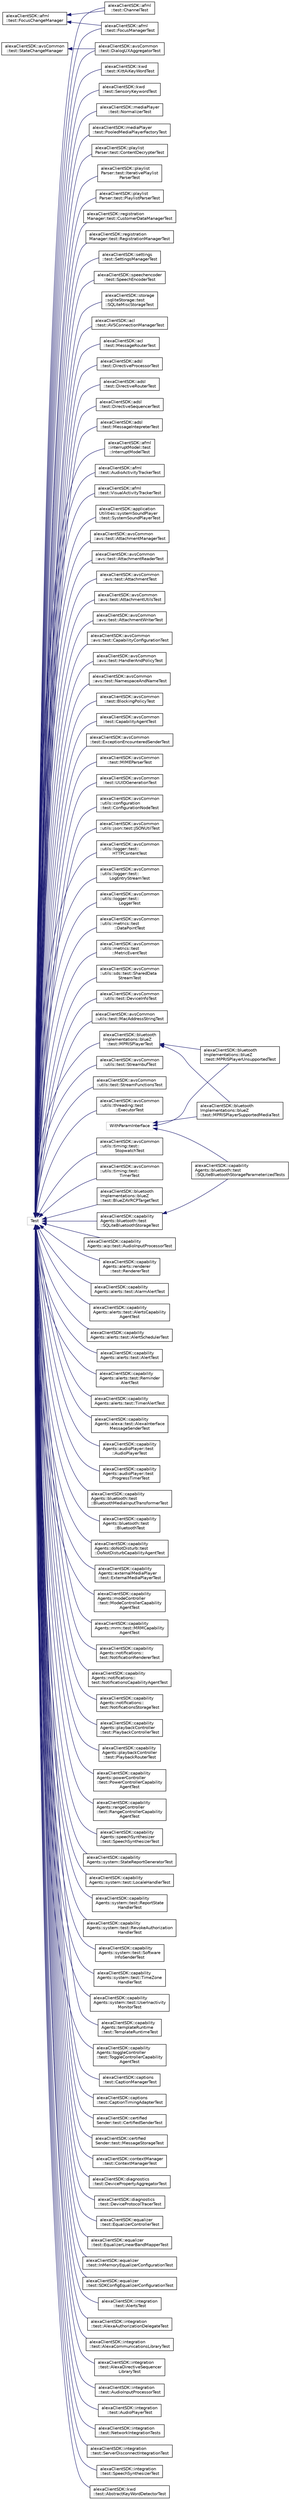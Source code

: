 digraph "Graphical Class Hierarchy"
{
  edge [fontname="Helvetica",fontsize="10",labelfontname="Helvetica",labelfontsize="10"];
  node [fontname="Helvetica",fontsize="10",shape=record];
  rankdir="LR";
  Node700 [label="alexaClientSDK::afml\l::test::FocusChangeManager",height=0.2,width=0.4,color="black", fillcolor="white", style="filled",URL="$classalexa_client_s_d_k_1_1afml_1_1test_1_1_focus_change_manager.html",tooltip="Manages testing focus changes. "];
  Node700 -> Node94 [dir="back",color="midnightblue",fontsize="10",style="solid",fontname="Helvetica"];
  Node94 [label="alexaClientSDK::afml\l::test::ChannelTest",height=0.2,width=0.4,color="black", fillcolor="white", style="filled",URL="$classalexa_client_s_d_k_1_1afml_1_1test_1_1_channel_test.html",tooltip="Test fixture for testing Channel. "];
  Node700 -> Node95 [dir="back",color="midnightblue",fontsize="10",style="solid",fontname="Helvetica"];
  Node95 [label="alexaClientSDK::afml\l::test::FocusManagerTest",height=0.2,width=0.4,color="black", fillcolor="white", style="filled",URL="$classalexa_client_s_d_k_1_1afml_1_1test_1_1_focus_manager_test.html",tooltip="Test fixture for testing FocusManager. "];
  Node258 [label="alexaClientSDK::avsCommon\l::test::StateChangeManager",height=0.2,width=0.4,color="black", fillcolor="white", style="filled",URL="$classalexa_client_s_d_k_1_1avs_common_1_1test_1_1_state_change_manager.html",tooltip="Manages testing state changes. "];
  Node258 -> Node108 [dir="back",color="midnightblue",fontsize="10",style="solid",fontname="Helvetica"];
  Node108 [label="alexaClientSDK::avsCommon\l::test::DialogUXAggregatorTest",height=0.2,width=0.4,color="black", fillcolor="white", style="filled",URL="$classalexa_client_s_d_k_1_1avs_common_1_1test_1_1_dialog_u_x_aggregator_test.html",tooltip="Test fixture for testing DialogUXStateAggregator. "];
  Node85 [label="Test",height=0.2,width=0.4,color="grey75", fillcolor="white", style="filled"];
  Node85 -> Node86 [dir="back",color="midnightblue",fontsize="10",style="solid",fontname="Helvetica"];
  Node86 [label="alexaClientSDK::acl\l::test::AVSConnectionManagerTest",height=0.2,width=0.4,color="black", fillcolor="white", style="filled",URL="$classalexa_client_s_d_k_1_1acl_1_1test_1_1_a_v_s_connection_manager_test.html",tooltip="Test harness for AVSConnectionManager class. "];
  Node85 -> Node87 [dir="back",color="midnightblue",fontsize="10",style="solid",fontname="Helvetica"];
  Node87 [label="alexaClientSDK::acl\l::test::MessageRouterTest",height=0.2,width=0.4,color="black", fillcolor="white", style="filled",URL="$classalexa_client_s_d_k_1_1acl_1_1test_1_1_message_router_test.html"];
  Node85 -> Node88 [dir="back",color="midnightblue",fontsize="10",style="solid",fontname="Helvetica"];
  Node88 [label="alexaClientSDK::adsl\l::test::DirectiveProcessorTest",height=0.2,width=0.4,color="black", fillcolor="white", style="filled",URL="$classalexa_client_s_d_k_1_1adsl_1_1test_1_1_directive_processor_test.html"];
  Node85 -> Node89 [dir="back",color="midnightblue",fontsize="10",style="solid",fontname="Helvetica"];
  Node89 [label="alexaClientSDK::adsl\l::test::DirectiveRouterTest",height=0.2,width=0.4,color="black", fillcolor="white", style="filled",URL="$classalexa_client_s_d_k_1_1adsl_1_1test_1_1_directive_router_test.html"];
  Node85 -> Node90 [dir="back",color="midnightblue",fontsize="10",style="solid",fontname="Helvetica"];
  Node90 [label="alexaClientSDK::adsl\l::test::DirectiveSequencerTest",height=0.2,width=0.4,color="black", fillcolor="white", style="filled",URL="$classalexa_client_s_d_k_1_1adsl_1_1test_1_1_directive_sequencer_test.html",tooltip="DirectiveSequencerTest. "];
  Node85 -> Node91 [dir="back",color="midnightblue",fontsize="10",style="solid",fontname="Helvetica"];
  Node91 [label="alexaClientSDK::adsl\l::test::MessageIntepreterTest",height=0.2,width=0.4,color="black", fillcolor="white", style="filled",URL="$classalexa_client_s_d_k_1_1adsl_1_1test_1_1_message_intepreter_test.html"];
  Node85 -> Node92 [dir="back",color="midnightblue",fontsize="10",style="solid",fontname="Helvetica"];
  Node92 [label="alexaClientSDK::afml\l::interruptModel::test\l::InterruptModelTest",height=0.2,width=0.4,color="black", fillcolor="white", style="filled",URL="$classalexa_client_s_d_k_1_1afml_1_1interrupt_model_1_1test_1_1_interrupt_model_test.html"];
  Node85 -> Node93 [dir="back",color="midnightblue",fontsize="10",style="solid",fontname="Helvetica"];
  Node93 [label="alexaClientSDK::afml\l::test::AudioActivityTrackerTest",height=0.2,width=0.4,color="black", fillcolor="white", style="filled",URL="$classalexa_client_s_d_k_1_1afml_1_1test_1_1_audio_activity_tracker_test.html"];
  Node85 -> Node94 [dir="back",color="midnightblue",fontsize="10",style="solid",fontname="Helvetica"];
  Node85 -> Node95 [dir="back",color="midnightblue",fontsize="10",style="solid",fontname="Helvetica"];
  Node85 -> Node96 [dir="back",color="midnightblue",fontsize="10",style="solid",fontname="Helvetica"];
  Node96 [label="alexaClientSDK::afml\l::test::VisualActivityTrackerTest",height=0.2,width=0.4,color="black", fillcolor="white", style="filled",URL="$classalexa_client_s_d_k_1_1afml_1_1test_1_1_visual_activity_tracker_test.html",tooltip="Test harness for VisualActivityTrackerTest class. "];
  Node85 -> Node97 [dir="back",color="midnightblue",fontsize="10",style="solid",fontname="Helvetica"];
  Node97 [label="alexaClientSDK::application\lUtilities::systemSoundPlayer\l::test::SystemSoundPlayerTest",height=0.2,width=0.4,color="black", fillcolor="white", style="filled",URL="$classalexa_client_s_d_k_1_1application_utilities_1_1system_sound_player_1_1test_1_1_system_sound_player_test.html"];
  Node85 -> Node98 [dir="back",color="midnightblue",fontsize="10",style="solid",fontname="Helvetica"];
  Node98 [label="alexaClientSDK::avsCommon\l::avs::test::AttachmentManagerTest",height=0.2,width=0.4,color="black", fillcolor="white", style="filled",URL="$classalexa_client_s_d_k_1_1avs_common_1_1avs_1_1test_1_1_attachment_manager_test.html"];
  Node85 -> Node99 [dir="back",color="midnightblue",fontsize="10",style="solid",fontname="Helvetica"];
  Node99 [label="alexaClientSDK::avsCommon\l::avs::test::AttachmentReaderTest",height=0.2,width=0.4,color="black", fillcolor="white", style="filled",URL="$classalexa_client_s_d_k_1_1avs_common_1_1avs_1_1test_1_1_attachment_reader_test.html"];
  Node85 -> Node100 [dir="back",color="midnightblue",fontsize="10",style="solid",fontname="Helvetica"];
  Node100 [label="alexaClientSDK::avsCommon\l::avs::test::AttachmentTest",height=0.2,width=0.4,color="black", fillcolor="white", style="filled",URL="$classalexa_client_s_d_k_1_1avs_common_1_1avs_1_1test_1_1_attachment_test.html"];
  Node85 -> Node101 [dir="back",color="midnightblue",fontsize="10",style="solid",fontname="Helvetica"];
  Node101 [label="alexaClientSDK::avsCommon\l::avs::test::AttachmentUtilsTest",height=0.2,width=0.4,color="black", fillcolor="white", style="filled",URL="$classalexa_client_s_d_k_1_1avs_common_1_1avs_1_1test_1_1_attachment_utils_test.html"];
  Node85 -> Node102 [dir="back",color="midnightblue",fontsize="10",style="solid",fontname="Helvetica"];
  Node102 [label="alexaClientSDK::avsCommon\l::avs::test::AttachmentWriterTest",height=0.2,width=0.4,color="black", fillcolor="white", style="filled",URL="$classalexa_client_s_d_k_1_1avs_common_1_1avs_1_1test_1_1_attachment_writer_test.html"];
  Node85 -> Node103 [dir="back",color="midnightblue",fontsize="10",style="solid",fontname="Helvetica"];
  Node103 [label="alexaClientSDK::avsCommon\l::avs::test::CapabilityConfigurationTest",height=0.2,width=0.4,color="black", fillcolor="white", style="filled",URL="$classalexa_client_s_d_k_1_1avs_common_1_1avs_1_1test_1_1_capability_configuration_test.html"];
  Node85 -> Node104 [dir="back",color="midnightblue",fontsize="10",style="solid",fontname="Helvetica"];
  Node104 [label="alexaClientSDK::avsCommon\l::avs::test::HandlerAndPolicyTest",height=0.2,width=0.4,color="black", fillcolor="white", style="filled",URL="$classalexa_client_s_d_k_1_1avs_common_1_1avs_1_1test_1_1_handler_and_policy_test.html"];
  Node85 -> Node105 [dir="back",color="midnightblue",fontsize="10",style="solid",fontname="Helvetica"];
  Node105 [label="alexaClientSDK::avsCommon\l::avs::test::NamespaceAndNameTest",height=0.2,width=0.4,color="black", fillcolor="white", style="filled",URL="$classalexa_client_s_d_k_1_1avs_common_1_1avs_1_1test_1_1_namespace_and_name_test.html",tooltip="NamespaceAndNameTest. "];
  Node85 -> Node106 [dir="back",color="midnightblue",fontsize="10",style="solid",fontname="Helvetica"];
  Node106 [label="alexaClientSDK::avsCommon\l::test::BlockingPolicyTest",height=0.2,width=0.4,color="black", fillcolor="white", style="filled",URL="$classalexa_client_s_d_k_1_1avs_common_1_1test_1_1_blocking_policy_test.html"];
  Node85 -> Node107 [dir="back",color="midnightblue",fontsize="10",style="solid",fontname="Helvetica"];
  Node107 [label="alexaClientSDK::avsCommon\l::test::CapabilityAgentTest",height=0.2,width=0.4,color="black", fillcolor="white", style="filled",URL="$classalexa_client_s_d_k_1_1avs_common_1_1test_1_1_capability_agent_test.html"];
  Node85 -> Node108 [dir="back",color="midnightblue",fontsize="10",style="solid",fontname="Helvetica"];
  Node85 -> Node109 [dir="back",color="midnightblue",fontsize="10",style="solid",fontname="Helvetica"];
  Node109 [label="alexaClientSDK::avsCommon\l::test::ExceptionEncounteredSenderTest",height=0.2,width=0.4,color="black", fillcolor="white", style="filled",URL="$classalexa_client_s_d_k_1_1avs_common_1_1test_1_1_exception_encountered_sender_test.html",tooltip="Test harness for ExceptionEncounteredSender class. "];
  Node85 -> Node110 [dir="back",color="midnightblue",fontsize="10",style="solid",fontname="Helvetica"];
  Node110 [label="alexaClientSDK::avsCommon\l::test::MIMEParserTest",height=0.2,width=0.4,color="black", fillcolor="white", style="filled",URL="$classalexa_client_s_d_k_1_1avs_common_1_1test_1_1_m_i_m_e_parser_test.html"];
  Node85 -> Node111 [dir="back",color="midnightblue",fontsize="10",style="solid",fontname="Helvetica"];
  Node111 [label="alexaClientSDK::avsCommon\l::test::UUIDGenerationTest",height=0.2,width=0.4,color="black", fillcolor="white", style="filled",URL="$classalexa_client_s_d_k_1_1avs_common_1_1test_1_1_u_u_i_d_generation_test.html"];
  Node85 -> Node112 [dir="back",color="midnightblue",fontsize="10",style="solid",fontname="Helvetica"];
  Node112 [label="alexaClientSDK::avsCommon\l::utils::configuration\l::test::ConfigurationNodeTest",height=0.2,width=0.4,color="black", fillcolor="white", style="filled",URL="$classalexa_client_s_d_k_1_1avs_common_1_1utils_1_1configuration_1_1test_1_1_configuration_node_test.html"];
  Node85 -> Node113 [dir="back",color="midnightblue",fontsize="10",style="solid",fontname="Helvetica"];
  Node113 [label="alexaClientSDK::avsCommon\l::utils::json::test::JSONUtilTest",height=0.2,width=0.4,color="black", fillcolor="white", style="filled",URL="$classalexa_client_s_d_k_1_1avs_common_1_1utils_1_1json_1_1test_1_1_j_s_o_n_util_test.html",tooltip="Define test fixture for testing AVSMessage. "];
  Node85 -> Node114 [dir="back",color="midnightblue",fontsize="10",style="solid",fontname="Helvetica"];
  Node114 [label="alexaClientSDK::avsCommon\l::utils::logger::test::\lHTTPContentTest",height=0.2,width=0.4,color="black", fillcolor="white", style="filled",URL="$classalexa_client_s_d_k_1_1avs_common_1_1utils_1_1logger_1_1test_1_1_h_t_t_p_content_test.html"];
  Node85 -> Node115 [dir="back",color="midnightblue",fontsize="10",style="solid",fontname="Helvetica"];
  Node115 [label="alexaClientSDK::avsCommon\l::utils::logger::test::\lLogEntryStreamTest",height=0.2,width=0.4,color="black", fillcolor="white", style="filled",URL="$classalexa_client_s_d_k_1_1avs_common_1_1utils_1_1logger_1_1test_1_1_log_entry_stream_test.html"];
  Node85 -> Node116 [dir="back",color="midnightblue",fontsize="10",style="solid",fontname="Helvetica"];
  Node116 [label="alexaClientSDK::avsCommon\l::utils::logger::test::\lLoggerTest",height=0.2,width=0.4,color="black", fillcolor="white", style="filled",URL="$classalexa_client_s_d_k_1_1avs_common_1_1utils_1_1logger_1_1test_1_1_logger_test.html"];
  Node85 -> Node117 [dir="back",color="midnightblue",fontsize="10",style="solid",fontname="Helvetica"];
  Node117 [label="alexaClientSDK::avsCommon\l::utils::metrics::test\l::DataPointTest",height=0.2,width=0.4,color="black", fillcolor="white", style="filled",URL="$classalexa_client_s_d_k_1_1avs_common_1_1utils_1_1metrics_1_1test_1_1_data_point_test.html"];
  Node85 -> Node118 [dir="back",color="midnightblue",fontsize="10",style="solid",fontname="Helvetica"];
  Node118 [label="alexaClientSDK::avsCommon\l::utils::metrics::test\l::MetricEventTest",height=0.2,width=0.4,color="black", fillcolor="white", style="filled",URL="$classalexa_client_s_d_k_1_1avs_common_1_1utils_1_1metrics_1_1test_1_1_metric_event_test.html"];
  Node85 -> Node119 [dir="back",color="midnightblue",fontsize="10",style="solid",fontname="Helvetica"];
  Node119 [label="alexaClientSDK::avsCommon\l::utils::sds::test::SharedData\lStreamTest",height=0.2,width=0.4,color="black", fillcolor="white", style="filled",URL="$classalexa_client_s_d_k_1_1avs_common_1_1utils_1_1sds_1_1test_1_1_shared_data_stream_test.html",tooltip="The test harness for the tests below. "];
  Node85 -> Node120 [dir="back",color="midnightblue",fontsize="10",style="solid",fontname="Helvetica"];
  Node120 [label="alexaClientSDK::avsCommon\l::utils::test::DeviceInfoTest",height=0.2,width=0.4,color="black", fillcolor="white", style="filled",URL="$classalexa_client_s_d_k_1_1avs_common_1_1utils_1_1test_1_1_device_info_test.html"];
  Node85 -> Node121 [dir="back",color="midnightblue",fontsize="10",style="solid",fontname="Helvetica"];
  Node121 [label="alexaClientSDK::avsCommon\l::utils::test::MacAddressStringTest",height=0.2,width=0.4,color="black", fillcolor="white", style="filled",URL="$classalexa_client_s_d_k_1_1avs_common_1_1utils_1_1test_1_1_mac_address_string_test.html"];
  Node85 -> Node122 [dir="back",color="midnightblue",fontsize="10",style="solid",fontname="Helvetica"];
  Node122 [label="alexaClientSDK::avsCommon\l::utils::test::StreambufTest",height=0.2,width=0.4,color="black", fillcolor="white", style="filled",URL="$classalexa_client_s_d_k_1_1avs_common_1_1utils_1_1test_1_1_streambuf_test.html"];
  Node85 -> Node123 [dir="back",color="midnightblue",fontsize="10",style="solid",fontname="Helvetica"];
  Node123 [label="alexaClientSDK::avsCommon\l::utils::test::StreamFunctionsTest",height=0.2,width=0.4,color="black", fillcolor="white", style="filled",URL="$classalexa_client_s_d_k_1_1avs_common_1_1utils_1_1test_1_1_stream_functions_test.html"];
  Node85 -> Node124 [dir="back",color="midnightblue",fontsize="10",style="solid",fontname="Helvetica"];
  Node124 [label="alexaClientSDK::avsCommon\l::utils::threading::test\l::ExecutorTest",height=0.2,width=0.4,color="black", fillcolor="white", style="filled",URL="$classalexa_client_s_d_k_1_1avs_common_1_1utils_1_1threading_1_1test_1_1_executor_test.html"];
  Node85 -> Node125 [dir="back",color="midnightblue",fontsize="10",style="solid",fontname="Helvetica"];
  Node125 [label="alexaClientSDK::avsCommon\l::utils::timing::test::\lStopwatchTest",height=0.2,width=0.4,color="black", fillcolor="white", style="filled",URL="$classalexa_client_s_d_k_1_1avs_common_1_1utils_1_1timing_1_1test_1_1_stopwatch_test.html",tooltip="Test harness for Stopwatch class. "];
  Node85 -> Node126 [dir="back",color="midnightblue",fontsize="10",style="solid",fontname="Helvetica"];
  Node126 [label="alexaClientSDK::avsCommon\l::utils::timing::test::\lTimerTest",height=0.2,width=0.4,color="black", fillcolor="white", style="filled",URL="$classalexa_client_s_d_k_1_1avs_common_1_1utils_1_1timing_1_1test_1_1_timer_test.html",tooltip="Test harness for Timer class. "];
  Node85 -> Node127 [dir="back",color="midnightblue",fontsize="10",style="solid",fontname="Helvetica"];
  Node127 [label="alexaClientSDK::bluetooth\lImplementations::blueZ\l::test::BlueZAVRCPTargetTest",height=0.2,width=0.4,color="black", fillcolor="white", style="filled",URL="$classalexa_client_s_d_k_1_1bluetooth_implementations_1_1blue_z_1_1test_1_1_blue_z_a_v_r_c_p_target_test.html"];
  Node85 -> Node128 [dir="back",color="midnightblue",fontsize="10",style="solid",fontname="Helvetica"];
  Node128 [label="alexaClientSDK::bluetooth\lImplementations::blueZ\l::test::MPRISPlayerTest",height=0.2,width=0.4,color="black", fillcolor="white", style="filled",URL="$classalexa_client_s_d_k_1_1bluetooth_implementations_1_1blue_z_1_1test_1_1_m_p_r_i_s_player_test.html"];
  Node128 -> Node0 [dir="back",color="midnightblue",fontsize="10",style="solid",fontname="Helvetica"];
  Node0 [label="alexaClientSDK::bluetooth\lImplementations::blueZ\l::test::MPRISPlayerSupportedMediaTest",height=0.2,width=0.4,color="black", fillcolor="white", style="filled",URL="$classalexa_client_s_d_k_1_1bluetooth_implementations_1_1blue_z_1_1test_1_1_m_p_r_i_s_player_supported_media_test.html",tooltip="Parameterized test fixture for supported org.mpris.MediaPlayer2.Player DBus Media Methods..."];
  Node128 -> Node6 [dir="back",color="midnightblue",fontsize="10",style="solid",fontname="Helvetica"];
  Node6 [label="alexaClientSDK::bluetooth\lImplementations::blueZ\l::test::MPRISPlayerUnsupportedTest",height=0.2,width=0.4,color="black", fillcolor="white", style="filled",URL="$classalexa_client_s_d_k_1_1bluetooth_implementations_1_1blue_z_1_1test_1_1_m_p_r_i_s_player_unsupported_test.html",tooltip="Parameterized test fixture for unsupported DBus Media Methods. "];
  Node85 -> Node129 [dir="back",color="midnightblue",fontsize="10",style="solid",fontname="Helvetica"];
  Node129 [label="alexaClientSDK::capability\lAgents::aip::test::AudioInputProcessorTest",height=0.2,width=0.4,color="black", fillcolor="white", style="filled",URL="$classalexa_client_s_d_k_1_1capability_agents_1_1aip_1_1test_1_1_audio_input_processor_test.html",tooltip="Test harness for AudioInputProcessor class. "];
  Node85 -> Node130 [dir="back",color="midnightblue",fontsize="10",style="solid",fontname="Helvetica"];
  Node130 [label="alexaClientSDK::capability\lAgents::alerts::renderer\l::test::RendererTest",height=0.2,width=0.4,color="black", fillcolor="white", style="filled",URL="$classalexa_client_s_d_k_1_1capability_agents_1_1alerts_1_1renderer_1_1test_1_1_renderer_test.html"];
  Node85 -> Node131 [dir="back",color="midnightblue",fontsize="10",style="solid",fontname="Helvetica"];
  Node131 [label="alexaClientSDK::capability\lAgents::alerts::test::AlarmAlertTest",height=0.2,width=0.4,color="black", fillcolor="white", style="filled",URL="$classalexa_client_s_d_k_1_1capability_agents_1_1alerts_1_1test_1_1_alarm_alert_test.html"];
  Node85 -> Node132 [dir="back",color="midnightblue",fontsize="10",style="solid",fontname="Helvetica"];
  Node132 [label="alexaClientSDK::capability\lAgents::alerts::test::AlertsCapability\lAgentTest",height=0.2,width=0.4,color="black", fillcolor="white", style="filled",URL="$classalexa_client_s_d_k_1_1capability_agents_1_1alerts_1_1test_1_1_alerts_capability_agent_test.html"];
  Node85 -> Node133 [dir="back",color="midnightblue",fontsize="10",style="solid",fontname="Helvetica"];
  Node133 [label="alexaClientSDK::capability\lAgents::alerts::test::AlertSchedulerTest",height=0.2,width=0.4,color="black", fillcolor="white", style="filled",URL="$classalexa_client_s_d_k_1_1capability_agents_1_1alerts_1_1test_1_1_alert_scheduler_test.html"];
  Node85 -> Node134 [dir="back",color="midnightblue",fontsize="10",style="solid",fontname="Helvetica"];
  Node134 [label="alexaClientSDK::capability\lAgents::alerts::test::AlertTest",height=0.2,width=0.4,color="black", fillcolor="white", style="filled",URL="$classalexa_client_s_d_k_1_1capability_agents_1_1alerts_1_1test_1_1_alert_test.html"];
  Node85 -> Node135 [dir="back",color="midnightblue",fontsize="10",style="solid",fontname="Helvetica"];
  Node135 [label="alexaClientSDK::capability\lAgents::alerts::test::Reminder\lAlertTest",height=0.2,width=0.4,color="black", fillcolor="white", style="filled",URL="$classalexa_client_s_d_k_1_1capability_agents_1_1alerts_1_1test_1_1_reminder_alert_test.html"];
  Node85 -> Node136 [dir="back",color="midnightblue",fontsize="10",style="solid",fontname="Helvetica"];
  Node136 [label="alexaClientSDK::capability\lAgents::alerts::test::TimerAlertTest",height=0.2,width=0.4,color="black", fillcolor="white", style="filled",URL="$classalexa_client_s_d_k_1_1capability_agents_1_1alerts_1_1test_1_1_timer_alert_test.html"];
  Node85 -> Node137 [dir="back",color="midnightblue",fontsize="10",style="solid",fontname="Helvetica"];
  Node137 [label="alexaClientSDK::capability\lAgents::alexa::test::AlexaInterface\lMessageSenderTest",height=0.2,width=0.4,color="black", fillcolor="white", style="filled",URL="$classalexa_client_s_d_k_1_1capability_agents_1_1alexa_1_1test_1_1_alexa_interface_message_sender_test.html",tooltip="Test harness for AlexaInterfaceMessageSender class. "];
  Node85 -> Node138 [dir="back",color="midnightblue",fontsize="10",style="solid",fontname="Helvetica"];
  Node138 [label="alexaClientSDK::capability\lAgents::audioPlayer::test\l::AudioPlayerTest",height=0.2,width=0.4,color="black", fillcolor="white", style="filled",URL="$classalexa_client_s_d_k_1_1capability_agents_1_1audio_player_1_1test_1_1_audio_player_test.html"];
  Node85 -> Node139 [dir="back",color="midnightblue",fontsize="10",style="solid",fontname="Helvetica"];
  Node139 [label="alexaClientSDK::capability\lAgents::audioPlayer::test\l::ProgressTimerTest",height=0.2,width=0.4,color="black", fillcolor="white", style="filled",URL="$classalexa_client_s_d_k_1_1capability_agents_1_1audio_player_1_1test_1_1_progress_timer_test.html"];
  Node85 -> Node140 [dir="back",color="midnightblue",fontsize="10",style="solid",fontname="Helvetica"];
  Node140 [label="alexaClientSDK::capability\lAgents::bluetooth::test\l::BluetoothMediaInputTransformerTest",height=0.2,width=0.4,color="black", fillcolor="white", style="filled",URL="$classalexa_client_s_d_k_1_1capability_agents_1_1bluetooth_1_1test_1_1_bluetooth_media_input_transformer_test.html"];
  Node85 -> Node141 [dir="back",color="midnightblue",fontsize="10",style="solid",fontname="Helvetica"];
  Node141 [label="alexaClientSDK::capability\lAgents::bluetooth::test\l::BluetoothTest",height=0.2,width=0.4,color="black", fillcolor="white", style="filled",URL="$classalexa_client_s_d_k_1_1capability_agents_1_1bluetooth_1_1test_1_1_bluetooth_test.html"];
  Node85 -> Node142 [dir="back",color="midnightblue",fontsize="10",style="solid",fontname="Helvetica"];
  Node142 [label="alexaClientSDK::capability\lAgents::bluetooth::test\l::SQLiteBluetoothStorageTest",height=0.2,width=0.4,color="black", fillcolor="white", style="filled",URL="$classalexa_client_s_d_k_1_1capability_agents_1_1bluetooth_1_1test_1_1_s_q_lite_bluetooth_storage_test.html"];
  Node142 -> Node7 [dir="back",color="midnightblue",fontsize="10",style="solid",fontname="Helvetica"];
  Node7 [label="alexaClientSDK::capability\lAgents::bluetooth::test\l::SQLiteBluetoothStorageParameterizedTests",height=0.2,width=0.4,color="black", fillcolor="white", style="filled",URL="$classalexa_client_s_d_k_1_1capability_agents_1_1bluetooth_1_1test_1_1_s_q_lite_bluetooth_storage_parameterized_tests.html",tooltip="Parameterized tests to test both migrated and newly created databases. "];
  Node85 -> Node143 [dir="back",color="midnightblue",fontsize="10",style="solid",fontname="Helvetica"];
  Node143 [label="alexaClientSDK::capability\lAgents::doNotDisturb::test\l::DoNotDisturbCapabilityAgentTest",height=0.2,width=0.4,color="black", fillcolor="white", style="filled",URL="$classalexa_client_s_d_k_1_1capability_agents_1_1do_not_disturb_1_1test_1_1_do_not_disturb_capability_agent_test.html",tooltip="Test harness for DoNotDisturbCapabilityAgent class. "];
  Node85 -> Node144 [dir="back",color="midnightblue",fontsize="10",style="solid",fontname="Helvetica"];
  Node144 [label="alexaClientSDK::capability\lAgents::externalMediaPlayer\l::test::ExternalMediaPlayerTest",height=0.2,width=0.4,color="black", fillcolor="white", style="filled",URL="$classalexa_client_s_d_k_1_1capability_agents_1_1external_media_player_1_1test_1_1_external_media_player_test.html"];
  Node85 -> Node145 [dir="back",color="midnightblue",fontsize="10",style="solid",fontname="Helvetica"];
  Node145 [label="alexaClientSDK::capability\lAgents::modeController\l::test::ModeControllerCapability\lAgentTest",height=0.2,width=0.4,color="black", fillcolor="white", style="filled",URL="$classalexa_client_s_d_k_1_1capability_agents_1_1mode_controller_1_1test_1_1_mode_controller_capability_agent_test.html"];
  Node85 -> Node146 [dir="back",color="midnightblue",fontsize="10",style="solid",fontname="Helvetica"];
  Node146 [label="alexaClientSDK::capability\lAgents::mrm::test::MRMCapability\lAgentTest",height=0.2,width=0.4,color="black", fillcolor="white", style="filled",URL="$classalexa_client_s_d_k_1_1capability_agents_1_1mrm_1_1test_1_1_m_r_m_capability_agent_test.html",tooltip="Test harness for MRMCapabilityAgent class. "];
  Node85 -> Node147 [dir="back",color="midnightblue",fontsize="10",style="solid",fontname="Helvetica"];
  Node147 [label="alexaClientSDK::capability\lAgents::notifications::\ltest::NotificationRendererTest",height=0.2,width=0.4,color="black", fillcolor="white", style="filled",URL="$classalexa_client_s_d_k_1_1capability_agents_1_1notifications_1_1test_1_1_notification_renderer_test.html"];
  Node85 -> Node148 [dir="back",color="midnightblue",fontsize="10",style="solid",fontname="Helvetica"];
  Node148 [label="alexaClientSDK::capability\lAgents::notifications::\ltest::NotificationsCapabilityAgentTest",height=0.2,width=0.4,color="black", fillcolor="white", style="filled",URL="$classalexa_client_s_d_k_1_1capability_agents_1_1notifications_1_1test_1_1_notifications_capability_agent_test.html"];
  Node85 -> Node149 [dir="back",color="midnightblue",fontsize="10",style="solid",fontname="Helvetica"];
  Node149 [label="alexaClientSDK::capability\lAgents::notifications::\ltest::NotificationsStorageTest",height=0.2,width=0.4,color="black", fillcolor="white", style="filled",URL="$classalexa_client_s_d_k_1_1capability_agents_1_1notifications_1_1test_1_1_notifications_storage_test.html"];
  Node85 -> Node150 [dir="back",color="midnightblue",fontsize="10",style="solid",fontname="Helvetica"];
  Node150 [label="alexaClientSDK::capability\lAgents::playbackController\l::test::PlaybackControllerTest",height=0.2,width=0.4,color="black", fillcolor="white", style="filled",URL="$classalexa_client_s_d_k_1_1capability_agents_1_1playback_controller_1_1test_1_1_playback_controller_test.html",tooltip="Test harness for StateSynchronizer class. "];
  Node85 -> Node151 [dir="back",color="midnightblue",fontsize="10",style="solid",fontname="Helvetica"];
  Node151 [label="alexaClientSDK::capability\lAgents::playbackController\l::test::PlaybackRouterTest",height=0.2,width=0.4,color="black", fillcolor="white", style="filled",URL="$classalexa_client_s_d_k_1_1capability_agents_1_1playback_controller_1_1test_1_1_playback_router_test.html"];
  Node85 -> Node152 [dir="back",color="midnightblue",fontsize="10",style="solid",fontname="Helvetica"];
  Node152 [label="alexaClientSDK::capability\lAgents::powerController\l::test::PowerControllerCapability\lAgentTest",height=0.2,width=0.4,color="black", fillcolor="white", style="filled",URL="$classalexa_client_s_d_k_1_1capability_agents_1_1power_controller_1_1test_1_1_power_controller_capability_agent_test.html"];
  Node85 -> Node153 [dir="back",color="midnightblue",fontsize="10",style="solid",fontname="Helvetica"];
  Node153 [label="alexaClientSDK::capability\lAgents::rangeController\l::test::RangeControllerCapability\lAgentTest",height=0.2,width=0.4,color="black", fillcolor="white", style="filled",URL="$classalexa_client_s_d_k_1_1capability_agents_1_1range_controller_1_1test_1_1_range_controller_capability_agent_test.html"];
  Node85 -> Node154 [dir="back",color="midnightblue",fontsize="10",style="solid",fontname="Helvetica"];
  Node154 [label="alexaClientSDK::capability\lAgents::speechSynthesizer\l::test::SpeechSynthesizerTest",height=0.2,width=0.4,color="black", fillcolor="white", style="filled",URL="$classalexa_client_s_d_k_1_1capability_agents_1_1speech_synthesizer_1_1test_1_1_speech_synthesizer_test.html"];
  Node85 -> Node155 [dir="back",color="midnightblue",fontsize="10",style="solid",fontname="Helvetica"];
  Node155 [label="alexaClientSDK::capability\lAgents::system::StateReportGeneratorTest",height=0.2,width=0.4,color="black", fillcolor="white", style="filled",URL="$classalexa_client_s_d_k_1_1capability_agents_1_1system_1_1_state_report_generator_test.html"];
  Node85 -> Node156 [dir="back",color="midnightblue",fontsize="10",style="solid",fontname="Helvetica"];
  Node156 [label="alexaClientSDK::capability\lAgents::system::test::LocaleHandlerTest",height=0.2,width=0.4,color="black", fillcolor="white", style="filled",URL="$classalexa_client_s_d_k_1_1capability_agents_1_1system_1_1test_1_1_locale_handler_test.html"];
  Node85 -> Node157 [dir="back",color="midnightblue",fontsize="10",style="solid",fontname="Helvetica"];
  Node157 [label="alexaClientSDK::capability\lAgents::system::test::ReportState\lHandlerTest",height=0.2,width=0.4,color="black", fillcolor="white", style="filled",URL="$classalexa_client_s_d_k_1_1capability_agents_1_1system_1_1test_1_1_report_state_handler_test.html"];
  Node85 -> Node158 [dir="back",color="midnightblue",fontsize="10",style="solid",fontname="Helvetica"];
  Node158 [label="alexaClientSDK::capability\lAgents::system::test::RevokeAuthorization\lHandlerTest",height=0.2,width=0.4,color="black", fillcolor="white", style="filled",URL="$classalexa_client_s_d_k_1_1capability_agents_1_1system_1_1test_1_1_revoke_authorization_handler_test.html",tooltip="Test harness for RevokeAuthorizationHandler class. "];
  Node85 -> Node159 [dir="back",color="midnightblue",fontsize="10",style="solid",fontname="Helvetica"];
  Node159 [label="alexaClientSDK::capability\lAgents::system::test::Software\lInfoSenderTest",height=0.2,width=0.4,color="black", fillcolor="white", style="filled",URL="$classalexa_client_s_d_k_1_1capability_agents_1_1system_1_1test_1_1_software_info_sender_test.html",tooltip="Test harness for SoftwareInfoSender class. "];
  Node85 -> Node160 [dir="back",color="midnightblue",fontsize="10",style="solid",fontname="Helvetica"];
  Node160 [label="alexaClientSDK::capability\lAgents::system::test::TimeZone\lHandlerTest",height=0.2,width=0.4,color="black", fillcolor="white", style="filled",URL="$classalexa_client_s_d_k_1_1capability_agents_1_1system_1_1test_1_1_time_zone_handler_test.html"];
  Node85 -> Node161 [dir="back",color="midnightblue",fontsize="10",style="solid",fontname="Helvetica"];
  Node161 [label="alexaClientSDK::capability\lAgents::system::test::UserInactivity\lMonitorTest",height=0.2,width=0.4,color="black", fillcolor="white", style="filled",URL="$classalexa_client_s_d_k_1_1capability_agents_1_1system_1_1test_1_1_user_inactivity_monitor_test.html",tooltip="Test harness for UserInactivityMonitor class. "];
  Node85 -> Node162 [dir="back",color="midnightblue",fontsize="10",style="solid",fontname="Helvetica"];
  Node162 [label="alexaClientSDK::capability\lAgents::templateRuntime\l::test::TemplateRuntimeTest",height=0.2,width=0.4,color="black", fillcolor="white", style="filled",URL="$classalexa_client_s_d_k_1_1capability_agents_1_1template_runtime_1_1test_1_1_template_runtime_test.html",tooltip="Test harness for TemplateRuntime class. "];
  Node85 -> Node163 [dir="back",color="midnightblue",fontsize="10",style="solid",fontname="Helvetica"];
  Node163 [label="alexaClientSDK::capability\lAgents::toggleController\l::test::ToggleControllerCapability\lAgentTest",height=0.2,width=0.4,color="black", fillcolor="white", style="filled",URL="$classalexa_client_s_d_k_1_1capability_agents_1_1toggle_controller_1_1test_1_1_toggle_controller_capability_agent_test.html"];
  Node85 -> Node164 [dir="back",color="midnightblue",fontsize="10",style="solid",fontname="Helvetica"];
  Node164 [label="alexaClientSDK::captions\l::test::CaptionManagerTest",height=0.2,width=0.4,color="black", fillcolor="white", style="filled",URL="$classalexa_client_s_d_k_1_1captions_1_1test_1_1_caption_manager_test.html"];
  Node85 -> Node165 [dir="back",color="midnightblue",fontsize="10",style="solid",fontname="Helvetica"];
  Node165 [label="alexaClientSDK::captions\l::test::CaptionTimingAdapterTest",height=0.2,width=0.4,color="black", fillcolor="white", style="filled",URL="$classalexa_client_s_d_k_1_1captions_1_1test_1_1_caption_timing_adapter_test.html"];
  Node85 -> Node166 [dir="back",color="midnightblue",fontsize="10",style="solid",fontname="Helvetica"];
  Node166 [label="alexaClientSDK::certified\lSender::test::CertifiedSenderTest",height=0.2,width=0.4,color="black", fillcolor="white", style="filled",URL="$classalexa_client_s_d_k_1_1certified_sender_1_1test_1_1_certified_sender_test.html"];
  Node85 -> Node167 [dir="back",color="midnightblue",fontsize="10",style="solid",fontname="Helvetica"];
  Node167 [label="alexaClientSDK::certified\lSender::test::MessageStorageTest",height=0.2,width=0.4,color="black", fillcolor="white", style="filled",URL="$classalexa_client_s_d_k_1_1certified_sender_1_1test_1_1_message_storage_test.html"];
  Node85 -> Node168 [dir="back",color="midnightblue",fontsize="10",style="solid",fontname="Helvetica"];
  Node168 [label="alexaClientSDK::contextManager\l::test::ContextManagerTest",height=0.2,width=0.4,color="black", fillcolor="white", style="filled",URL="$classalexa_client_s_d_k_1_1context_manager_1_1test_1_1_context_manager_test.html",tooltip="Context Manager Test. "];
  Node85 -> Node169 [dir="back",color="midnightblue",fontsize="10",style="solid",fontname="Helvetica"];
  Node169 [label="alexaClientSDK::diagnostics\l::test::DevicePropertyAggregatorTest",height=0.2,width=0.4,color="black", fillcolor="white", style="filled",URL="$classalexa_client_s_d_k_1_1diagnostics_1_1test_1_1_device_property_aggregator_test.html"];
  Node85 -> Node170 [dir="back",color="midnightblue",fontsize="10",style="solid",fontname="Helvetica"];
  Node170 [label="alexaClientSDK::diagnostics\l::test::DeviceProtocolTracerTest",height=0.2,width=0.4,color="black", fillcolor="white", style="filled",URL="$classalexa_client_s_d_k_1_1diagnostics_1_1test_1_1_device_protocol_tracer_test.html"];
  Node85 -> Node171 [dir="back",color="midnightblue",fontsize="10",style="solid",fontname="Helvetica"];
  Node171 [label="alexaClientSDK::equalizer\l::test::EqualizerControllerTest",height=0.2,width=0.4,color="black", fillcolor="white", style="filled",URL="$classalexa_client_s_d_k_1_1equalizer_1_1test_1_1_equalizer_controller_test.html"];
  Node85 -> Node172 [dir="back",color="midnightblue",fontsize="10",style="solid",fontname="Helvetica"];
  Node172 [label="alexaClientSDK::equalizer\l::test::EqualizerLinearBandMapperTest",height=0.2,width=0.4,color="black", fillcolor="white", style="filled",URL="$classalexa_client_s_d_k_1_1equalizer_1_1test_1_1_equalizer_linear_band_mapper_test.html"];
  Node85 -> Node173 [dir="back",color="midnightblue",fontsize="10",style="solid",fontname="Helvetica"];
  Node173 [label="alexaClientSDK::equalizer\l::test::InMemoryEqualizerConfigurationTest",height=0.2,width=0.4,color="black", fillcolor="white", style="filled",URL="$classalexa_client_s_d_k_1_1equalizer_1_1test_1_1_in_memory_equalizer_configuration_test.html"];
  Node85 -> Node174 [dir="back",color="midnightblue",fontsize="10",style="solid",fontname="Helvetica"];
  Node174 [label="alexaClientSDK::equalizer\l::test::SDKConfigEqualizerConfigurationTest",height=0.2,width=0.4,color="black", fillcolor="white", style="filled",URL="$classalexa_client_s_d_k_1_1equalizer_1_1test_1_1_s_d_k_config_equalizer_configuration_test.html"];
  Node85 -> Node175 [dir="back",color="midnightblue",fontsize="10",style="solid",fontname="Helvetica"];
  Node175 [label="alexaClientSDK::integration\l::test::AlertsTest",height=0.2,width=0.4,color="black", fillcolor="white", style="filled",URL="$classalexa_client_s_d_k_1_1integration_1_1test_1_1_alerts_test.html"];
  Node85 -> Node176 [dir="back",color="midnightblue",fontsize="10",style="solid",fontname="Helvetica"];
  Node176 [label="alexaClientSDK::integration\l::test::AlexaAuthorizationDelegateTest",height=0.2,width=0.4,color="black", fillcolor="white", style="filled",URL="$classalexa_client_s_d_k_1_1integration_1_1test_1_1_alexa_authorization_delegate_test.html"];
  Node85 -> Node177 [dir="back",color="midnightblue",fontsize="10",style="solid",fontname="Helvetica"];
  Node177 [label="alexaClientSDK::integration\l::test::AlexaCommunicationsLibraryTest",height=0.2,width=0.4,color="black", fillcolor="white", style="filled",URL="$classalexa_client_s_d_k_1_1integration_1_1test_1_1_alexa_communications_library_test.html"];
  Node85 -> Node178 [dir="back",color="midnightblue",fontsize="10",style="solid",fontname="Helvetica"];
  Node178 [label="alexaClientSDK::integration\l::test::AlexaDirectiveSequencer\lLibraryTest",height=0.2,width=0.4,color="black", fillcolor="white", style="filled",URL="$classalexa_client_s_d_k_1_1integration_1_1test_1_1_alexa_directive_sequencer_library_test.html"];
  Node85 -> Node179 [dir="back",color="midnightblue",fontsize="10",style="solid",fontname="Helvetica"];
  Node179 [label="alexaClientSDK::integration\l::test::AudioInputProcessorTest",height=0.2,width=0.4,color="black", fillcolor="white", style="filled",URL="$classalexa_client_s_d_k_1_1integration_1_1test_1_1_audio_input_processor_test.html"];
  Node85 -> Node180 [dir="back",color="midnightblue",fontsize="10",style="solid",fontname="Helvetica"];
  Node180 [label="alexaClientSDK::integration\l::test::AudioPlayerTest",height=0.2,width=0.4,color="black", fillcolor="white", style="filled",URL="$classalexa_client_s_d_k_1_1integration_1_1test_1_1_audio_player_test.html"];
  Node85 -> Node181 [dir="back",color="midnightblue",fontsize="10",style="solid",fontname="Helvetica"];
  Node181 [label="alexaClientSDK::integration\l::test::NetworkIntegrationTests",height=0.2,width=0.4,color="black", fillcolor="white", style="filled",URL="$classalexa_client_s_d_k_1_1integration_1_1test_1_1_network_integration_tests.html"];
  Node85 -> Node182 [dir="back",color="midnightblue",fontsize="10",style="solid",fontname="Helvetica"];
  Node182 [label="alexaClientSDK::integration\l::test::ServerDisconnectIntegrationTest",height=0.2,width=0.4,color="black", fillcolor="white", style="filled",URL="$classalexa_client_s_d_k_1_1integration_1_1test_1_1_server_disconnect_integration_test.html"];
  Node85 -> Node183 [dir="back",color="midnightblue",fontsize="10",style="solid",fontname="Helvetica"];
  Node183 [label="alexaClientSDK::integration\l::test::SpeechSynthesizerTest",height=0.2,width=0.4,color="black", fillcolor="white", style="filled",URL="$classalexa_client_s_d_k_1_1integration_1_1test_1_1_speech_synthesizer_test.html"];
  Node85 -> Node184 [dir="back",color="midnightblue",fontsize="10",style="solid",fontname="Helvetica"];
  Node184 [label="alexaClientSDK::kwd\l::test::AbstractKeyWordDetectorTest",height=0.2,width=0.4,color="black", fillcolor="white", style="filled",URL="$classalexa_client_s_d_k_1_1kwd_1_1test_1_1_abstract_key_word_detector_test.html"];
  Node85 -> Node185 [dir="back",color="midnightblue",fontsize="10",style="solid",fontname="Helvetica"];
  Node185 [label="alexaClientSDK::kwd\l::test::KittAiKeyWordTest",height=0.2,width=0.4,color="black", fillcolor="white", style="filled",URL="$classalexa_client_s_d_k_1_1kwd_1_1test_1_1_kitt_ai_key_word_test.html"];
  Node85 -> Node186 [dir="back",color="midnightblue",fontsize="10",style="solid",fontname="Helvetica"];
  Node186 [label="alexaClientSDK::kwd\l::test::SensoryKeywordTest",height=0.2,width=0.4,color="black", fillcolor="white", style="filled",URL="$classalexa_client_s_d_k_1_1kwd_1_1test_1_1_sensory_keyword_test.html"];
  Node85 -> Node187 [dir="back",color="midnightblue",fontsize="10",style="solid",fontname="Helvetica"];
  Node187 [label="alexaClientSDK::mediaPlayer\l::test::NormalizerTest",height=0.2,width=0.4,color="black", fillcolor="white", style="filled",URL="$classalexa_client_s_d_k_1_1media_player_1_1test_1_1_normalizer_test.html"];
  Node85 -> Node188 [dir="back",color="midnightblue",fontsize="10",style="solid",fontname="Helvetica"];
  Node188 [label="alexaClientSDK::mediaPlayer\l::test::PooledMediaPlayerFactoryTest",height=0.2,width=0.4,color="black", fillcolor="white", style="filled",URL="$classalexa_client_s_d_k_1_1media_player_1_1test_1_1_pooled_media_player_factory_test.html"];
  Node85 -> Node189 [dir="back",color="midnightblue",fontsize="10",style="solid",fontname="Helvetica"];
  Node189 [label="alexaClientSDK::playlist\lParser::test::ContentDecrypterTest",height=0.2,width=0.4,color="black", fillcolor="white", style="filled",URL="$classalexa_client_s_d_k_1_1playlist_parser_1_1test_1_1_content_decrypter_test.html",tooltip="Test class for ContentDecrypter class. "];
  Node85 -> Node190 [dir="back",color="midnightblue",fontsize="10",style="solid",fontname="Helvetica"];
  Node190 [label="alexaClientSDK::playlist\lParser::test::IterativePlaylist\lParserTest",height=0.2,width=0.4,color="black", fillcolor="white", style="filled",URL="$classalexa_client_s_d_k_1_1playlist_parser_1_1test_1_1_iterative_playlist_parser_test.html"];
  Node85 -> Node191 [dir="back",color="midnightblue",fontsize="10",style="solid",fontname="Helvetica"];
  Node191 [label="alexaClientSDK::playlist\lParser::test::PlaylistParserTest",height=0.2,width=0.4,color="black", fillcolor="white", style="filled",URL="$classalexa_client_s_d_k_1_1playlist_parser_1_1test_1_1_playlist_parser_test.html"];
  Node85 -> Node192 [dir="back",color="midnightblue",fontsize="10",style="solid",fontname="Helvetica"];
  Node192 [label="alexaClientSDK::registration\lManager::test::CustomerDataManagerTest",height=0.2,width=0.4,color="black", fillcolor="white", style="filled",URL="$classalexa_client_s_d_k_1_1registration_manager_1_1test_1_1_customer_data_manager_test.html"];
  Node85 -> Node193 [dir="back",color="midnightblue",fontsize="10",style="solid",fontname="Helvetica"];
  Node193 [label="alexaClientSDK::registration\lManager::test::RegistrationManagerTest",height=0.2,width=0.4,color="black", fillcolor="white", style="filled",URL="$classalexa_client_s_d_k_1_1registration_manager_1_1test_1_1_registration_manager_test.html"];
  Node85 -> Node194 [dir="back",color="midnightblue",fontsize="10",style="solid",fontname="Helvetica"];
  Node194 [label="alexaClientSDK::settings\l::test::SettingsManagerTest",height=0.2,width=0.4,color="black", fillcolor="white", style="filled",URL="$classalexa_client_s_d_k_1_1settings_1_1test_1_1_settings_manager_test.html",tooltip="Test class. "];
  Node85 -> Node195 [dir="back",color="midnightblue",fontsize="10",style="solid",fontname="Helvetica"];
  Node195 [label="alexaClientSDK::speechencoder\l::test::SpeechEncoderTest",height=0.2,width=0.4,color="black", fillcolor="white", style="filled",URL="$classalexa_client_s_d_k_1_1speechencoder_1_1test_1_1_speech_encoder_test.html"];
  Node85 -> Node196 [dir="back",color="midnightblue",fontsize="10",style="solid",fontname="Helvetica"];
  Node196 [label="alexaClientSDK::storage\l::sqliteStorage::test\l::SQLiteMiscStorageTest",height=0.2,width=0.4,color="black", fillcolor="white", style="filled",URL="$classalexa_client_s_d_k_1_1storage_1_1sqlite_storage_1_1test_1_1_s_q_lite_misc_storage_test.html"];
  Node4 [label="WithParamInterface",height=0.2,width=0.4,color="grey75", fillcolor="white", style="filled"];
  Node4 -> Node0 [dir="back",color="midnightblue",fontsize="10",style="solid",fontname="Helvetica"];
  Node4 -> Node6 [dir="back",color="midnightblue",fontsize="10",style="solid",fontname="Helvetica"];
  Node4 -> Node7 [dir="back",color="midnightblue",fontsize="10",style="solid",fontname="Helvetica"];
}
